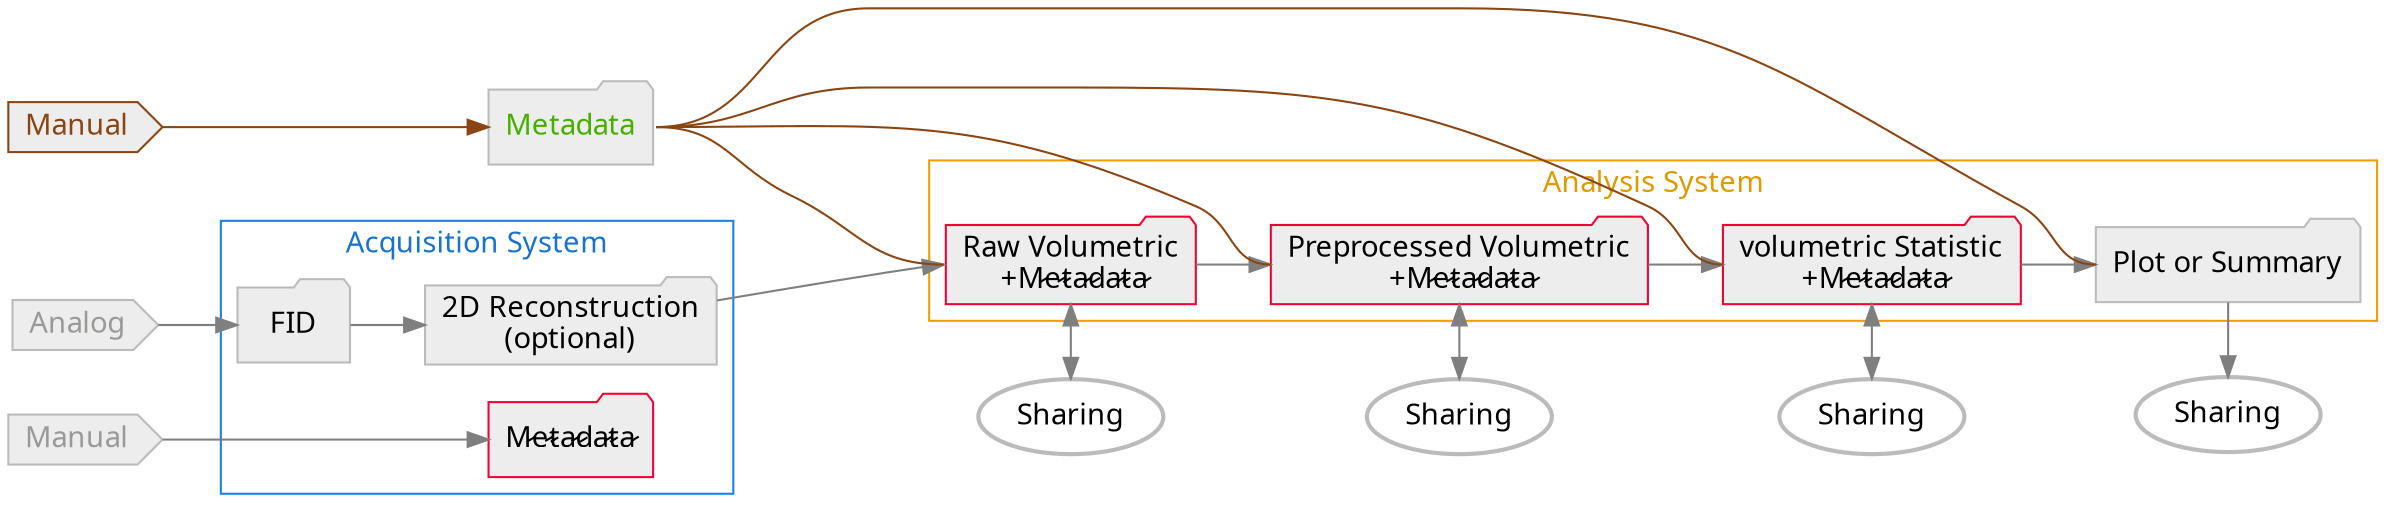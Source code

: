 digraph graphname {
    newrank = true;
    size="26,10";
    rankdir="LR";
    graph [fontname = "sans"];
    node [fontname = "sans", style=filled];
    edge [fontname = "sans", color=gray50];
    d_[label="Sharing", style="bold, rounded", color="#BBBBBB"];
    e_[label="Sharing", style="bold, rounded", color="#BBBBBB"];
    f_[label="Sharing", style="bold, rounded", color="#BBBBBB"];
    g_[label="Sharing", style="bold, rounded", color="#BBBBBB"];
    a[label="Analog  ", shape=cds, color="#BBBBBB", fillcolor=grey93, fontcolor="#999998"];
    b[label="FID", shape=folder, color="#BBBBBB", fillcolor=grey93];
    c[label="2D Reconstruction\n(optional)", shape=folder, color="#BBBBBB", fillcolor=grey93];
    d[label="Raw Volumetric\n +M̷e̷t̷a̷d̷a̷t̷a̷", shape=folder, color="#EF0533", fillcolor=grey93];
    e[label="Preprocessed Volumetric\n +M̷e̷t̷a̷d̷a̷t̷a̷", shape=folder, color="#EF0533", fillcolor=grey93];
    f[label="volumetric Statistic\n +M̷e̷t̷a̷d̷a̷t̷a̷", shape=folder, color="#EF0533", fillcolor=grey93];
    g[label="Plot or Summary", shape=folder, color="#BBBBBB", fillcolor=grey93];
    m0[label="Manual  ", shape=cds, color="#BBBBBB", fillcolor=grey93, fontcolor="#999998"];
    m1[label="M̷e̷t̷a̷d̷a̷t̷a̷", shape=folder, color="#EF0533", fillcolor=grey93];
    m_bad[
        label=<<FONT COLOR="#45B000">Metadata</FONT>>,
        shape=folder, color="#BBBBBB", fillcolor=grey93,
        ];
    m0_bad[label="Manual  ", shape=cds, color="#8B4513", fillcolor=grey93, fontcolor="#8B4513"];
    
    m0 -> m1 ;
    m0_bad -> m_bad[color="#8B4513"];
    m_bad:e -> d:w[minlen=3, arrowhead=none, color="#8B4513"];
    m_bad:e -> e:w[arrowhead=none, color="#8B4513"];
    m_bad:e -> f:w[arrowhead=none, color="#8B4513"];
    m_bad:e -> g:w[arrowhead=none, color="#8B4513"];
    a -> b ;
    subgraph cluster1 {
        b -> c ;
        m1;
        label = "Acquisition System";
        fontcolor = "#1873cc";
        color = "#1b81e5";
    }
    c -> d:w ;
    subgraph cluster2 {
        d -> e ;
        e -> f ;
        f -> g ;
        label = "Analysis System";
        fontcolor = "#DE9A00";
        color = "#EDA000";
    }
    d -> d_ [dir=both, minlen=2];
    e -> e_ [dir=both, minlen=2];
    f -> f_ [dir=both, minlen=2];
    g -> g_ [minlen=2];
    {rank=same; a; m0; m0_bad}
    {rank=same; c; m1; m_bad}
    {rank=same; d; d_}
    {rank=same; e; e_}
    {rank=same; f; f_}
    {rank=same; g; g_}
}
